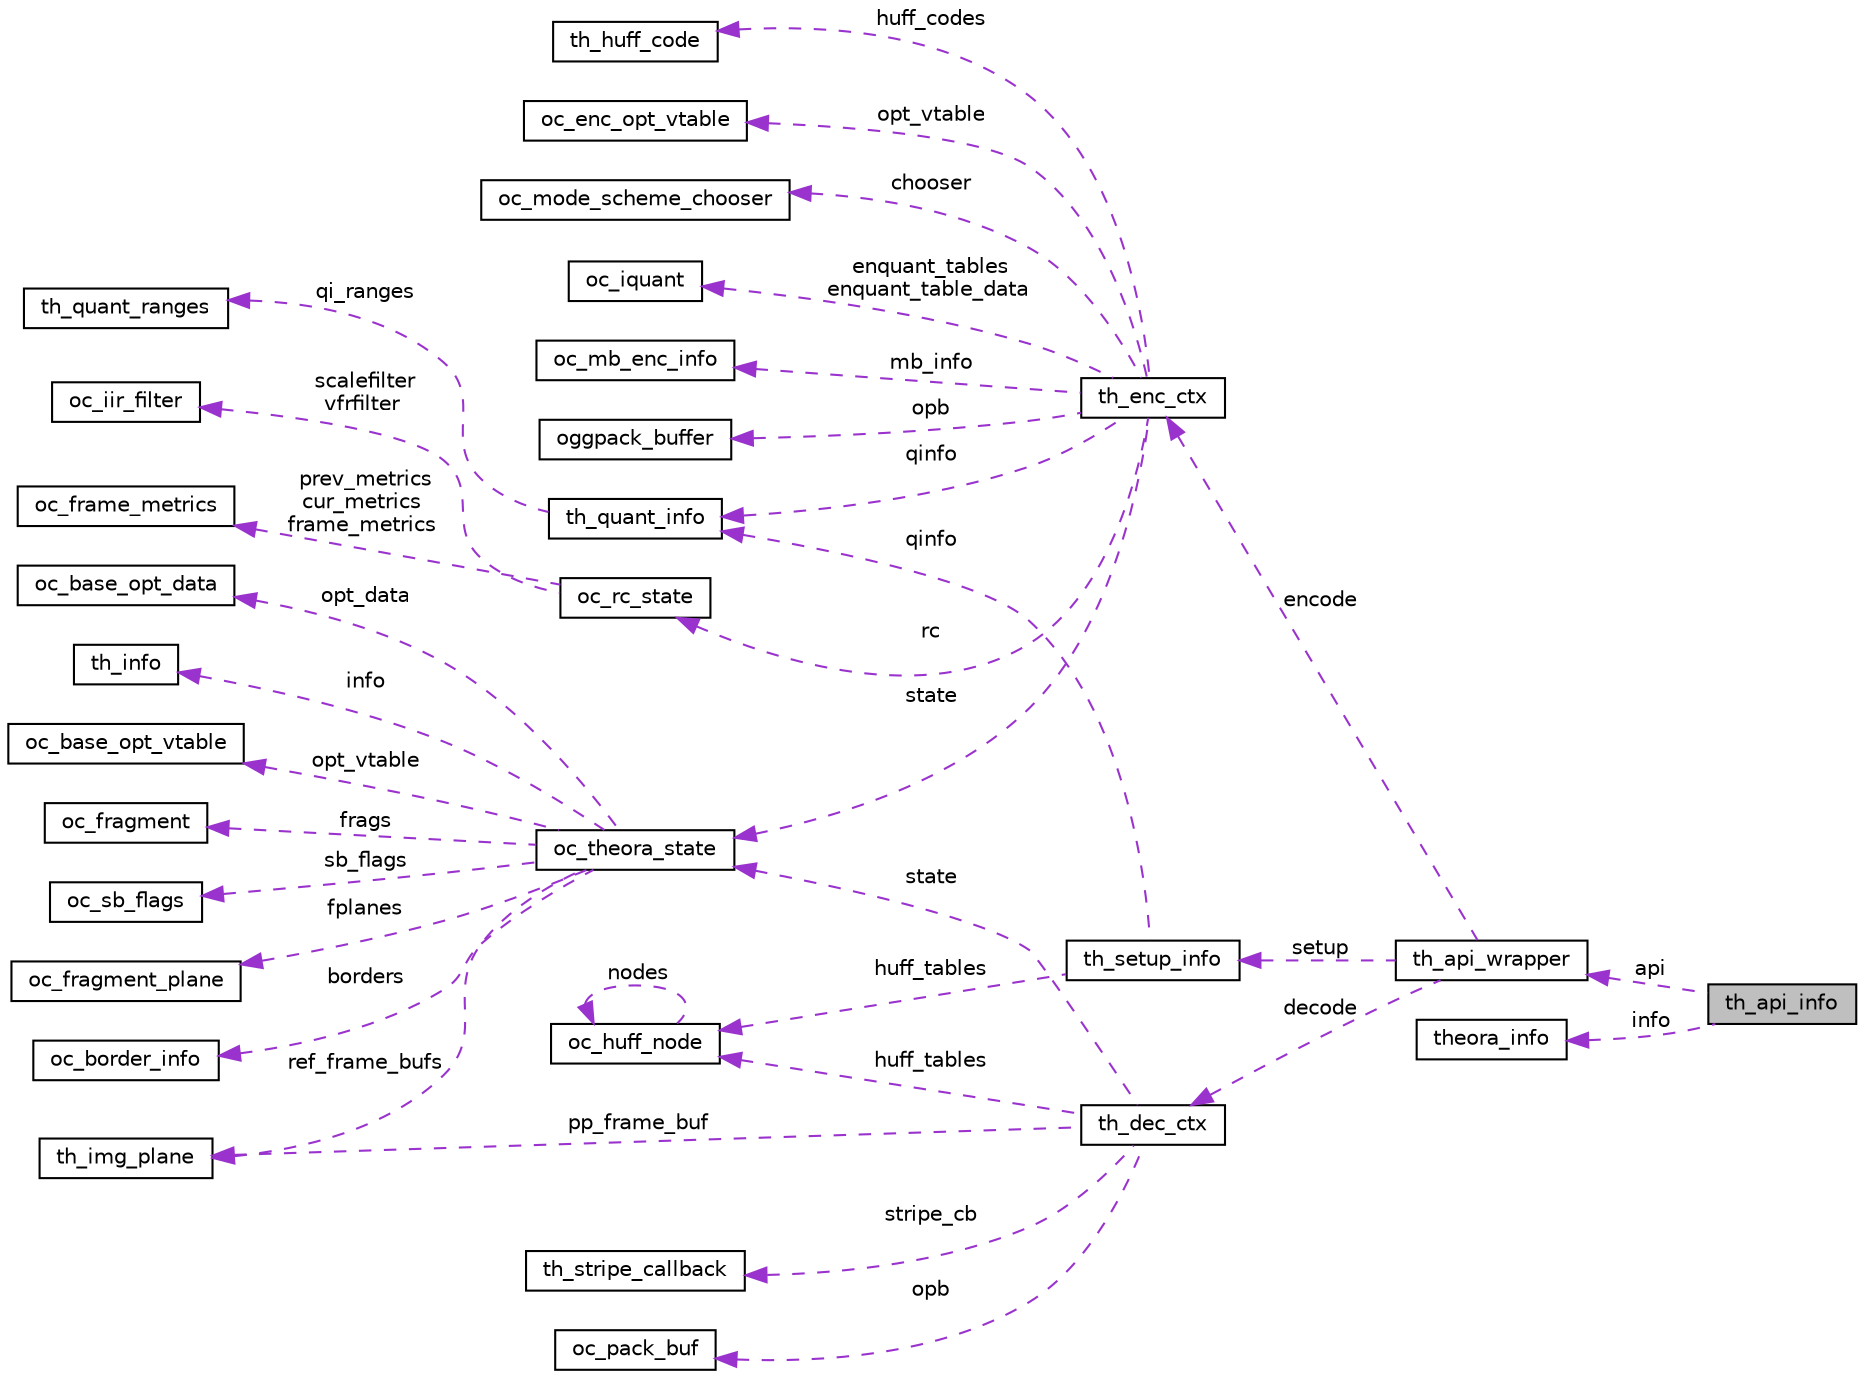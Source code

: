 digraph "th_api_info"
{
  edge [fontname="Helvetica",fontsize="10",labelfontname="Helvetica",labelfontsize="10"];
  node [fontname="Helvetica",fontsize="10",shape=record];
  rankdir="LR";
  Node1 [label="th_api_info",height=0.2,width=0.4,color="black", fillcolor="grey75", style="filled", fontcolor="black"];
  Node2 -> Node1 [dir="back",color="darkorchid3",fontsize="10",style="dashed",label=" api" ,fontname="Helvetica"];
  Node2 [label="th_api_wrapper",height=0.2,width=0.4,color="black", fillcolor="white", style="filled",URL="$structth__api__wrapper.html"];
  Node3 -> Node2 [dir="back",color="darkorchid3",fontsize="10",style="dashed",label=" encode" ,fontname="Helvetica"];
  Node3 [label="th_enc_ctx",height=0.2,width=0.4,color="black", fillcolor="white", style="filled",URL="$structth__enc__ctx.html"];
  Node4 -> Node3 [dir="back",color="darkorchid3",fontsize="10",style="dashed",label=" qinfo" ,fontname="Helvetica"];
  Node4 [label="th_quant_info",height=0.2,width=0.4,color="black", fillcolor="white", style="filled",URL="$structth__quant__info.html"];
  Node5 -> Node4 [dir="back",color="darkorchid3",fontsize="10",style="dashed",label=" qi_ranges" ,fontname="Helvetica"];
  Node5 [label="th_quant_ranges",height=0.2,width=0.4,color="black", fillcolor="white", style="filled",URL="$structth__quant__ranges.html"];
  Node6 -> Node3 [dir="back",color="darkorchid3",fontsize="10",style="dashed",label=" rc" ,fontname="Helvetica"];
  Node6 [label="oc_rc_state",height=0.2,width=0.4,color="black", fillcolor="white", style="filled",URL="$structoc__rc__state.html"];
  Node7 -> Node6 [dir="back",color="darkorchid3",fontsize="10",style="dashed",label=" scalefilter\nvfrfilter" ,fontname="Helvetica"];
  Node7 [label="oc_iir_filter",height=0.2,width=0.4,color="black", fillcolor="white", style="filled",URL="$structoc__iir__filter.html"];
  Node8 -> Node6 [dir="back",color="darkorchid3",fontsize="10",style="dashed",label=" prev_metrics\ncur_metrics\nframe_metrics" ,fontname="Helvetica"];
  Node8 [label="oc_frame_metrics",height=0.2,width=0.4,color="black", fillcolor="white", style="filled",URL="$structoc__frame__metrics.html"];
  Node9 -> Node3 [dir="back",color="darkorchid3",fontsize="10",style="dashed",label=" huff_codes" ,fontname="Helvetica"];
  Node9 [label="th_huff_code",height=0.2,width=0.4,color="black", fillcolor="white", style="filled",URL="$structth__huff__code.html"];
  Node10 -> Node3 [dir="back",color="darkorchid3",fontsize="10",style="dashed",label=" opt_vtable" ,fontname="Helvetica"];
  Node10 [label="oc_enc_opt_vtable",height=0.2,width=0.4,color="black", fillcolor="white", style="filled",URL="$structoc__enc__opt__vtable.html"];
  Node11 -> Node3 [dir="back",color="darkorchid3",fontsize="10",style="dashed",label=" chooser" ,fontname="Helvetica"];
  Node11 [label="oc_mode_scheme_chooser",height=0.2,width=0.4,color="black", fillcolor="white", style="filled",URL="$structoc__mode__scheme__chooser.html"];
  Node12 -> Node3 [dir="back",color="darkorchid3",fontsize="10",style="dashed",label=" state" ,fontname="Helvetica"];
  Node12 [label="oc_theora_state",height=0.2,width=0.4,color="black", fillcolor="white", style="filled",URL="$structoc__theora__state.html"];
  Node13 -> Node12 [dir="back",color="darkorchid3",fontsize="10",style="dashed",label=" frags" ,fontname="Helvetica"];
  Node13 [label="oc_fragment",height=0.2,width=0.4,color="black", fillcolor="white", style="filled",URL="$structoc__fragment.html"];
  Node14 -> Node12 [dir="back",color="darkorchid3",fontsize="10",style="dashed",label=" sb_flags" ,fontname="Helvetica"];
  Node14 [label="oc_sb_flags",height=0.2,width=0.4,color="black", fillcolor="white", style="filled",URL="$structoc__sb__flags.html"];
  Node15 -> Node12 [dir="back",color="darkorchid3",fontsize="10",style="dashed",label=" fplanes" ,fontname="Helvetica"];
  Node15 [label="oc_fragment_plane",height=0.2,width=0.4,color="black", fillcolor="white", style="filled",URL="$structoc__fragment__plane.html"];
  Node16 -> Node12 [dir="back",color="darkorchid3",fontsize="10",style="dashed",label=" borders" ,fontname="Helvetica"];
  Node16 [label="oc_border_info",height=0.2,width=0.4,color="black", fillcolor="white", style="filled",URL="$structoc__border__info.html"];
  Node17 -> Node12 [dir="back",color="darkorchid3",fontsize="10",style="dashed",label=" opt_data" ,fontname="Helvetica"];
  Node17 [label="oc_base_opt_data",height=0.2,width=0.4,color="black", fillcolor="white", style="filled",URL="$structoc__base__opt__data.html"];
  Node18 -> Node12 [dir="back",color="darkorchid3",fontsize="10",style="dashed",label=" info" ,fontname="Helvetica"];
  Node18 [label="th_info",height=0.2,width=0.4,color="black", fillcolor="white", style="filled",URL="$structth__info.html"];
  Node19 -> Node12 [dir="back",color="darkorchid3",fontsize="10",style="dashed",label=" ref_frame_bufs" ,fontname="Helvetica"];
  Node19 [label="th_img_plane",height=0.2,width=0.4,color="black", fillcolor="white", style="filled",URL="$structth__img__plane.html"];
  Node20 -> Node12 [dir="back",color="darkorchid3",fontsize="10",style="dashed",label=" opt_vtable" ,fontname="Helvetica"];
  Node20 [label="oc_base_opt_vtable",height=0.2,width=0.4,color="black", fillcolor="white", style="filled",URL="$structoc__base__opt__vtable.html"];
  Node21 -> Node3 [dir="back",color="darkorchid3",fontsize="10",style="dashed",label=" enquant_tables\nenquant_table_data" ,fontname="Helvetica"];
  Node21 [label="oc_iquant",height=0.2,width=0.4,color="black", fillcolor="white", style="filled",URL="$structoc__iquant.html"];
  Node22 -> Node3 [dir="back",color="darkorchid3",fontsize="10",style="dashed",label=" mb_info" ,fontname="Helvetica"];
  Node22 [label="oc_mb_enc_info",height=0.2,width=0.4,color="black", fillcolor="white", style="filled",URL="$structoc__mb__enc__info.html"];
  Node23 -> Node3 [dir="back",color="darkorchid3",fontsize="10",style="dashed",label=" opb" ,fontname="Helvetica"];
  Node23 [label="oggpack_buffer",height=0.2,width=0.4,color="black", fillcolor="white", style="filled",URL="$structoggpack__buffer.html"];
  Node24 -> Node2 [dir="back",color="darkorchid3",fontsize="10",style="dashed",label=" setup" ,fontname="Helvetica"];
  Node24 [label="th_setup_info",height=0.2,width=0.4,color="black", fillcolor="white", style="filled",URL="$structth__setup__info.html"];
  Node4 -> Node24 [dir="back",color="darkorchid3",fontsize="10",style="dashed",label=" qinfo" ,fontname="Helvetica"];
  Node25 -> Node24 [dir="back",color="darkorchid3",fontsize="10",style="dashed",label=" huff_tables" ,fontname="Helvetica"];
  Node25 [label="oc_huff_node",height=0.2,width=0.4,color="black", fillcolor="white", style="filled",URL="$structoc__huff__node.html"];
  Node25 -> Node25 [dir="back",color="darkorchid3",fontsize="10",style="dashed",label=" nodes" ,fontname="Helvetica"];
  Node26 -> Node2 [dir="back",color="darkorchid3",fontsize="10",style="dashed",label=" decode" ,fontname="Helvetica"];
  Node26 [label="th_dec_ctx",height=0.2,width=0.4,color="black", fillcolor="white", style="filled",URL="$structth__dec__ctx.html"];
  Node25 -> Node26 [dir="back",color="darkorchid3",fontsize="10",style="dashed",label=" huff_tables" ,fontname="Helvetica"];
  Node12 -> Node26 [dir="back",color="darkorchid3",fontsize="10",style="dashed",label=" state" ,fontname="Helvetica"];
  Node27 -> Node26 [dir="back",color="darkorchid3",fontsize="10",style="dashed",label=" stripe_cb" ,fontname="Helvetica"];
  Node27 [label="th_stripe_callback",height=0.2,width=0.4,color="black", fillcolor="white", style="filled",URL="$structth__stripe__callback.html"];
  Node19 -> Node26 [dir="back",color="darkorchid3",fontsize="10",style="dashed",label=" pp_frame_buf" ,fontname="Helvetica"];
  Node28 -> Node26 [dir="back",color="darkorchid3",fontsize="10",style="dashed",label=" opb" ,fontname="Helvetica"];
  Node28 [label="oc_pack_buf",height=0.2,width=0.4,color="black", fillcolor="white", style="filled",URL="$structoc__pack__buf.html"];
  Node29 -> Node1 [dir="back",color="darkorchid3",fontsize="10",style="dashed",label=" info" ,fontname="Helvetica"];
  Node29 [label="theora_info",height=0.2,width=0.4,color="black", fillcolor="white", style="filled",URL="$structtheora__info.html"];
}
